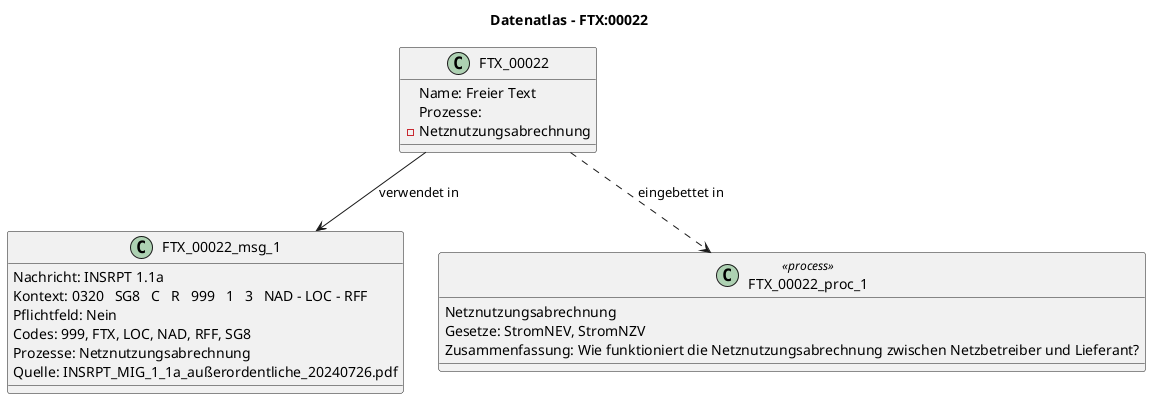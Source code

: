 @startuml
title Datenatlas – FTX:00022
class FTX_00022 {
  Name: Freier Text
  Prozesse:
    - Netznutzungsabrechnung
}
class FTX_00022_msg_1 {
  Nachricht: INSRPT 1.1a
  Kontext: 0320   SG8   C   R   999   1   3   NAD - LOC - RFF
  Pflichtfeld: Nein
  Codes: 999, FTX, LOC, NAD, RFF, SG8
  Prozesse: Netznutzungsabrechnung
  Quelle: INSRPT_MIG_1_1a_außerordentliche_20240726.pdf
}
FTX_00022 --> FTX_00022_msg_1 : verwendet in
class FTX_00022_proc_1 <<process>> {
  Netznutzungsabrechnung
  Gesetze: StromNEV, StromNZV
  Zusammenfassung: Wie funktioniert die Netznutzungsabrechnung zwischen Netzbetreiber und Lieferant?
}
FTX_00022 ..> FTX_00022_proc_1 : eingebettet in
@enduml